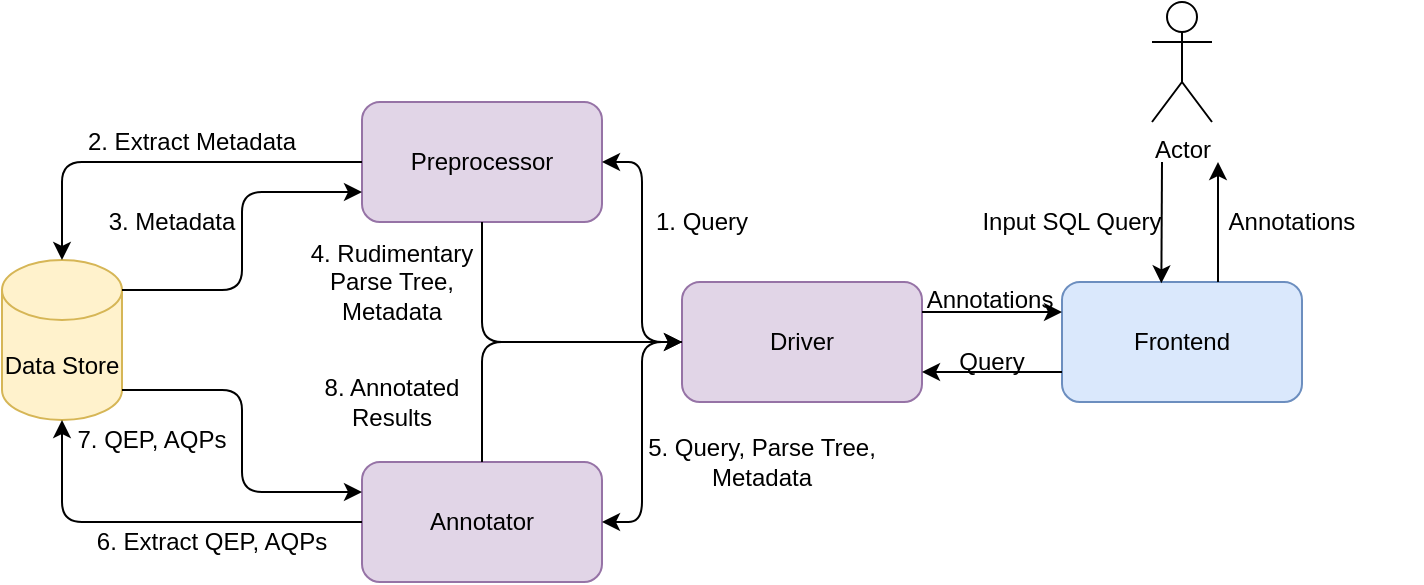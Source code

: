 <mxfile version="14.5.1" type="device"><diagram id="C5RBs43oDa-KdzZeNtuy" name="Page-1"><mxGraphModel dx="1609" dy="497" grid="1" gridSize="10" guides="1" tooltips="1" connect="1" arrows="1" fold="1" page="1" pageScale="1" pageWidth="827" pageHeight="1169" math="0" shadow="0"><root><mxCell id="WIyWlLk6GJQsqaUBKTNV-0"/><mxCell id="WIyWlLk6GJQsqaUBKTNV-1" parent="WIyWlLk6GJQsqaUBKTNV-0"/><mxCell id="jdichPcbzyNsc21D1tgR-0" value="Frontend" style="rounded=1;whiteSpace=wrap;html=1;fillColor=#dae8fc;strokeColor=#6c8ebf;" vertex="1" parent="WIyWlLk6GJQsqaUBKTNV-1"><mxGeometry x="430" y="280" width="120" height="60" as="geometry"/></mxCell><mxCell id="jdichPcbzyNsc21D1tgR-1" value="Actor" style="shape=umlActor;verticalLabelPosition=bottom;verticalAlign=top;html=1;outlineConnect=0;" vertex="1" parent="WIyWlLk6GJQsqaUBKTNV-1"><mxGeometry x="475" y="140" width="30" height="60" as="geometry"/></mxCell><mxCell id="jdichPcbzyNsc21D1tgR-2" value="" style="endArrow=classic;html=1;entryX=0.414;entryY=0.011;entryDx=0;entryDy=0;entryPerimeter=0;" edge="1" parent="WIyWlLk6GJQsqaUBKTNV-1" target="jdichPcbzyNsc21D1tgR-0"><mxGeometry width="50" height="50" relative="1" as="geometry"><mxPoint x="480" y="220" as="sourcePoint"/><mxPoint x="560" y="320" as="targetPoint"/></mxGeometry></mxCell><mxCell id="jdichPcbzyNsc21D1tgR-3" value="Input SQL Query" style="text;html=1;strokeColor=none;fillColor=none;align=center;verticalAlign=middle;whiteSpace=wrap;rounded=0;" vertex="1" parent="WIyWlLk6GJQsqaUBKTNV-1"><mxGeometry x="370" y="240" width="130" height="20" as="geometry"/></mxCell><mxCell id="jdichPcbzyNsc21D1tgR-4" value="" style="endArrow=classic;html=1;" edge="1" parent="WIyWlLk6GJQsqaUBKTNV-1"><mxGeometry width="50" height="50" relative="1" as="geometry"><mxPoint x="508" y="280" as="sourcePoint"/><mxPoint x="508" y="220" as="targetPoint"/></mxGeometry></mxCell><mxCell id="jdichPcbzyNsc21D1tgR-7" value="Driver" style="rounded=1;whiteSpace=wrap;html=1;fillColor=#e1d5e7;strokeColor=#9673a6;" vertex="1" parent="WIyWlLk6GJQsqaUBKTNV-1"><mxGeometry x="240" y="280" width="120" height="60" as="geometry"/></mxCell><mxCell id="jdichPcbzyNsc21D1tgR-8" value="Preprocessor" style="rounded=1;whiteSpace=wrap;html=1;fillColor=#e1d5e7;strokeColor=#9673a6;" vertex="1" parent="WIyWlLk6GJQsqaUBKTNV-1"><mxGeometry x="80" y="190" width="120" height="60" as="geometry"/></mxCell><mxCell id="jdichPcbzyNsc21D1tgR-9" value="Annotator" style="rounded=1;whiteSpace=wrap;html=1;fillColor=#e1d5e7;strokeColor=#9673a6;" vertex="1" parent="WIyWlLk6GJQsqaUBKTNV-1"><mxGeometry x="80" y="370" width="120" height="60" as="geometry"/></mxCell><mxCell id="jdichPcbzyNsc21D1tgR-10" value="Data Store" style="shape=cylinder3;whiteSpace=wrap;html=1;boundedLbl=1;backgroundOutline=1;size=15;fillColor=#fff2cc;strokeColor=#d6b656;" vertex="1" parent="WIyWlLk6GJQsqaUBKTNV-1"><mxGeometry x="-100" y="269" width="60" height="80" as="geometry"/></mxCell><mxCell id="jdichPcbzyNsc21D1tgR-11" value="" style="endArrow=classic;html=1;exitX=0;exitY=0.75;exitDx=0;exitDy=0;entryX=1;entryY=0.75;entryDx=0;entryDy=0;" edge="1" parent="WIyWlLk6GJQsqaUBKTNV-1" source="jdichPcbzyNsc21D1tgR-0" target="jdichPcbzyNsc21D1tgR-7"><mxGeometry width="50" height="50" relative="1" as="geometry"><mxPoint x="360" y="320" as="sourcePoint"/><mxPoint x="410" y="270" as="targetPoint"/></mxGeometry></mxCell><mxCell id="jdichPcbzyNsc21D1tgR-12" value="Query" style="text;html=1;strokeColor=none;fillColor=none;align=center;verticalAlign=middle;whiteSpace=wrap;rounded=0;" vertex="1" parent="WIyWlLk6GJQsqaUBKTNV-1"><mxGeometry x="330" y="310" width="130" height="20" as="geometry"/></mxCell><mxCell id="jdichPcbzyNsc21D1tgR-13" value="" style="endArrow=classic;html=1;exitX=1;exitY=0.25;exitDx=0;exitDy=0;entryX=0;entryY=0.25;entryDx=0;entryDy=0;" edge="1" parent="WIyWlLk6GJQsqaUBKTNV-1" source="jdichPcbzyNsc21D1tgR-7" target="jdichPcbzyNsc21D1tgR-0"><mxGeometry width="50" height="50" relative="1" as="geometry"><mxPoint x="360" y="320" as="sourcePoint"/><mxPoint x="410" y="270" as="targetPoint"/></mxGeometry></mxCell><mxCell id="jdichPcbzyNsc21D1tgR-14" value="Annotations" style="text;html=1;strokeColor=none;fillColor=none;align=center;verticalAlign=middle;whiteSpace=wrap;rounded=0;" vertex="1" parent="WIyWlLk6GJQsqaUBKTNV-1"><mxGeometry x="374" y="279" width="40" height="20" as="geometry"/></mxCell><mxCell id="jdichPcbzyNsc21D1tgR-15" value="" style="endArrow=classic;html=1;exitX=0;exitY=0.5;exitDx=0;exitDy=0;entryX=1;entryY=0.5;entryDx=0;entryDy=0;edgeStyle=orthogonalEdgeStyle;" edge="1" parent="WIyWlLk6GJQsqaUBKTNV-1" source="jdichPcbzyNsc21D1tgR-7" target="jdichPcbzyNsc21D1tgR-8"><mxGeometry width="50" height="50" relative="1" as="geometry"><mxPoint x="230" y="300" as="sourcePoint"/><mxPoint x="260" y="270" as="targetPoint"/></mxGeometry></mxCell><mxCell id="jdichPcbzyNsc21D1tgR-16" value="1. Query" style="text;html=1;strokeColor=none;fillColor=none;align=center;verticalAlign=middle;whiteSpace=wrap;rounded=0;" vertex="1" parent="WIyWlLk6GJQsqaUBKTNV-1"><mxGeometry x="220" y="240" width="60" height="20" as="geometry"/></mxCell><mxCell id="jdichPcbzyNsc21D1tgR-20" value="" style="endArrow=classic;html=1;exitX=0.5;exitY=1;exitDx=0;exitDy=0;entryX=0;entryY=0.5;entryDx=0;entryDy=0;edgeStyle=orthogonalEdgeStyle;" edge="1" parent="WIyWlLk6GJQsqaUBKTNV-1" source="jdichPcbzyNsc21D1tgR-8" target="jdichPcbzyNsc21D1tgR-7"><mxGeometry width="50" height="50" relative="1" as="geometry"><mxPoint x="210" y="320" as="sourcePoint"/><mxPoint x="260" y="270" as="targetPoint"/></mxGeometry></mxCell><mxCell id="jdichPcbzyNsc21D1tgR-21" value="4. Rudimentary Parse Tree, Metadata" style="text;html=1;strokeColor=none;fillColor=none;align=center;verticalAlign=middle;whiteSpace=wrap;rounded=0;" vertex="1" parent="WIyWlLk6GJQsqaUBKTNV-1"><mxGeometry x="50" y="270" width="90" height="20" as="geometry"/></mxCell><mxCell id="jdichPcbzyNsc21D1tgR-23" value="" style="endArrow=classic;html=1;exitX=0;exitY=0.5;exitDx=0;exitDy=0;entryX=1;entryY=0.5;entryDx=0;entryDy=0;edgeStyle=orthogonalEdgeStyle;" edge="1" parent="WIyWlLk6GJQsqaUBKTNV-1" source="jdichPcbzyNsc21D1tgR-7" target="jdichPcbzyNsc21D1tgR-9"><mxGeometry width="50" height="50" relative="1" as="geometry"><mxPoint x="250" y="320" as="sourcePoint"/><mxPoint x="210" y="230" as="targetPoint"/></mxGeometry></mxCell><mxCell id="jdichPcbzyNsc21D1tgR-24" value="5. Query, Parse Tree, Metadata" style="text;html=1;strokeColor=none;fillColor=none;align=center;verticalAlign=middle;whiteSpace=wrap;rounded=0;" vertex="1" parent="WIyWlLk6GJQsqaUBKTNV-1"><mxGeometry x="220" y="360" width="120" height="20" as="geometry"/></mxCell><mxCell id="jdichPcbzyNsc21D1tgR-25" value="" style="endArrow=classic;html=1;exitX=0.5;exitY=0;exitDx=0;exitDy=0;edgeStyle=orthogonalEdgeStyle;entryX=0;entryY=0.5;entryDx=0;entryDy=0;" edge="1" parent="WIyWlLk6GJQsqaUBKTNV-1" source="jdichPcbzyNsc21D1tgR-9" target="jdichPcbzyNsc21D1tgR-7"><mxGeometry width="50" height="50" relative="1" as="geometry"><mxPoint x="150" y="260" as="sourcePoint"/><mxPoint x="210" y="310" as="targetPoint"/></mxGeometry></mxCell><mxCell id="jdichPcbzyNsc21D1tgR-26" value="8. Annotated Results" style="text;html=1;strokeColor=none;fillColor=none;align=center;verticalAlign=middle;whiteSpace=wrap;rounded=0;" vertex="1" parent="WIyWlLk6GJQsqaUBKTNV-1"><mxGeometry x="50" y="330" width="90" height="20" as="geometry"/></mxCell><mxCell id="jdichPcbzyNsc21D1tgR-29" value="" style="endArrow=classic;html=1;exitX=0;exitY=0.5;exitDx=0;exitDy=0;entryX=0.5;entryY=0;entryDx=0;entryDy=0;entryPerimeter=0;edgeStyle=orthogonalEdgeStyle;" edge="1" parent="WIyWlLk6GJQsqaUBKTNV-1" source="jdichPcbzyNsc21D1tgR-8" target="jdichPcbzyNsc21D1tgR-10"><mxGeometry width="50" height="50" relative="1" as="geometry"><mxPoint x="-10" y="270" as="sourcePoint"/><mxPoint x="40" y="220" as="targetPoint"/></mxGeometry></mxCell><mxCell id="jdichPcbzyNsc21D1tgR-30" value="" style="endArrow=classic;html=1;exitX=0;exitY=0.5;exitDx=0;exitDy=0;edgeStyle=orthogonalEdgeStyle;" edge="1" parent="WIyWlLk6GJQsqaUBKTNV-1" source="jdichPcbzyNsc21D1tgR-9" target="jdichPcbzyNsc21D1tgR-10"><mxGeometry width="50" height="50" relative="1" as="geometry"><mxPoint x="90" y="230" as="sourcePoint"/><mxPoint x="-70" y="330" as="targetPoint"/></mxGeometry></mxCell><mxCell id="jdichPcbzyNsc21D1tgR-31" value="" style="endArrow=classic;html=1;exitX=1;exitY=0;exitDx=0;exitDy=15;exitPerimeter=0;entryX=0;entryY=0.75;entryDx=0;entryDy=0;edgeStyle=orthogonalEdgeStyle;" edge="1" parent="WIyWlLk6GJQsqaUBKTNV-1" source="jdichPcbzyNsc21D1tgR-10" target="jdichPcbzyNsc21D1tgR-8"><mxGeometry width="50" height="50" relative="1" as="geometry"><mxPoint x="130" y="270" as="sourcePoint"/><mxPoint x="180" y="220" as="targetPoint"/></mxGeometry></mxCell><mxCell id="jdichPcbzyNsc21D1tgR-32" value="" style="endArrow=classic;html=1;exitX=1;exitY=1;exitDx=0;exitDy=-15;exitPerimeter=0;entryX=0;entryY=0.25;entryDx=0;entryDy=0;edgeStyle=orthogonalEdgeStyle;" edge="1" parent="WIyWlLk6GJQsqaUBKTNV-1" source="jdichPcbzyNsc21D1tgR-10" target="jdichPcbzyNsc21D1tgR-9"><mxGeometry width="50" height="50" relative="1" as="geometry"><mxPoint x="-30" y="294" as="sourcePoint"/><mxPoint x="90" y="245" as="targetPoint"/></mxGeometry></mxCell><mxCell id="jdichPcbzyNsc21D1tgR-33" value="2. Extract Metadata" style="text;html=1;strokeColor=none;fillColor=none;align=center;verticalAlign=middle;whiteSpace=wrap;rounded=0;" vertex="1" parent="WIyWlLk6GJQsqaUBKTNV-1"><mxGeometry x="-60" y="200" width="110" height="20" as="geometry"/></mxCell><mxCell id="jdichPcbzyNsc21D1tgR-34" value="3. Metadata" style="text;html=1;strokeColor=none;fillColor=none;align=center;verticalAlign=middle;whiteSpace=wrap;rounded=0;" vertex="1" parent="WIyWlLk6GJQsqaUBKTNV-1"><mxGeometry x="-70" y="240" width="110" height="20" as="geometry"/></mxCell><mxCell id="jdichPcbzyNsc21D1tgR-36" value="6. Extract QEP, AQPs" style="text;html=1;strokeColor=none;fillColor=none;align=center;verticalAlign=middle;whiteSpace=wrap;rounded=0;" vertex="1" parent="WIyWlLk6GJQsqaUBKTNV-1"><mxGeometry x="-60" y="400" width="130" height="20" as="geometry"/></mxCell><mxCell id="jdichPcbzyNsc21D1tgR-37" value="7. QEP, AQPs" style="text;html=1;strokeColor=none;fillColor=none;align=center;verticalAlign=middle;whiteSpace=wrap;rounded=0;" vertex="1" parent="WIyWlLk6GJQsqaUBKTNV-1"><mxGeometry x="-80" y="349" width="110" height="20" as="geometry"/></mxCell><mxCell id="jdichPcbzyNsc21D1tgR-39" value="Annotations" style="text;html=1;strokeColor=none;fillColor=none;align=center;verticalAlign=middle;whiteSpace=wrap;rounded=0;" vertex="1" parent="WIyWlLk6GJQsqaUBKTNV-1"><mxGeometry x="480" y="240" width="130" height="20" as="geometry"/></mxCell></root></mxGraphModel></diagram></mxfile>